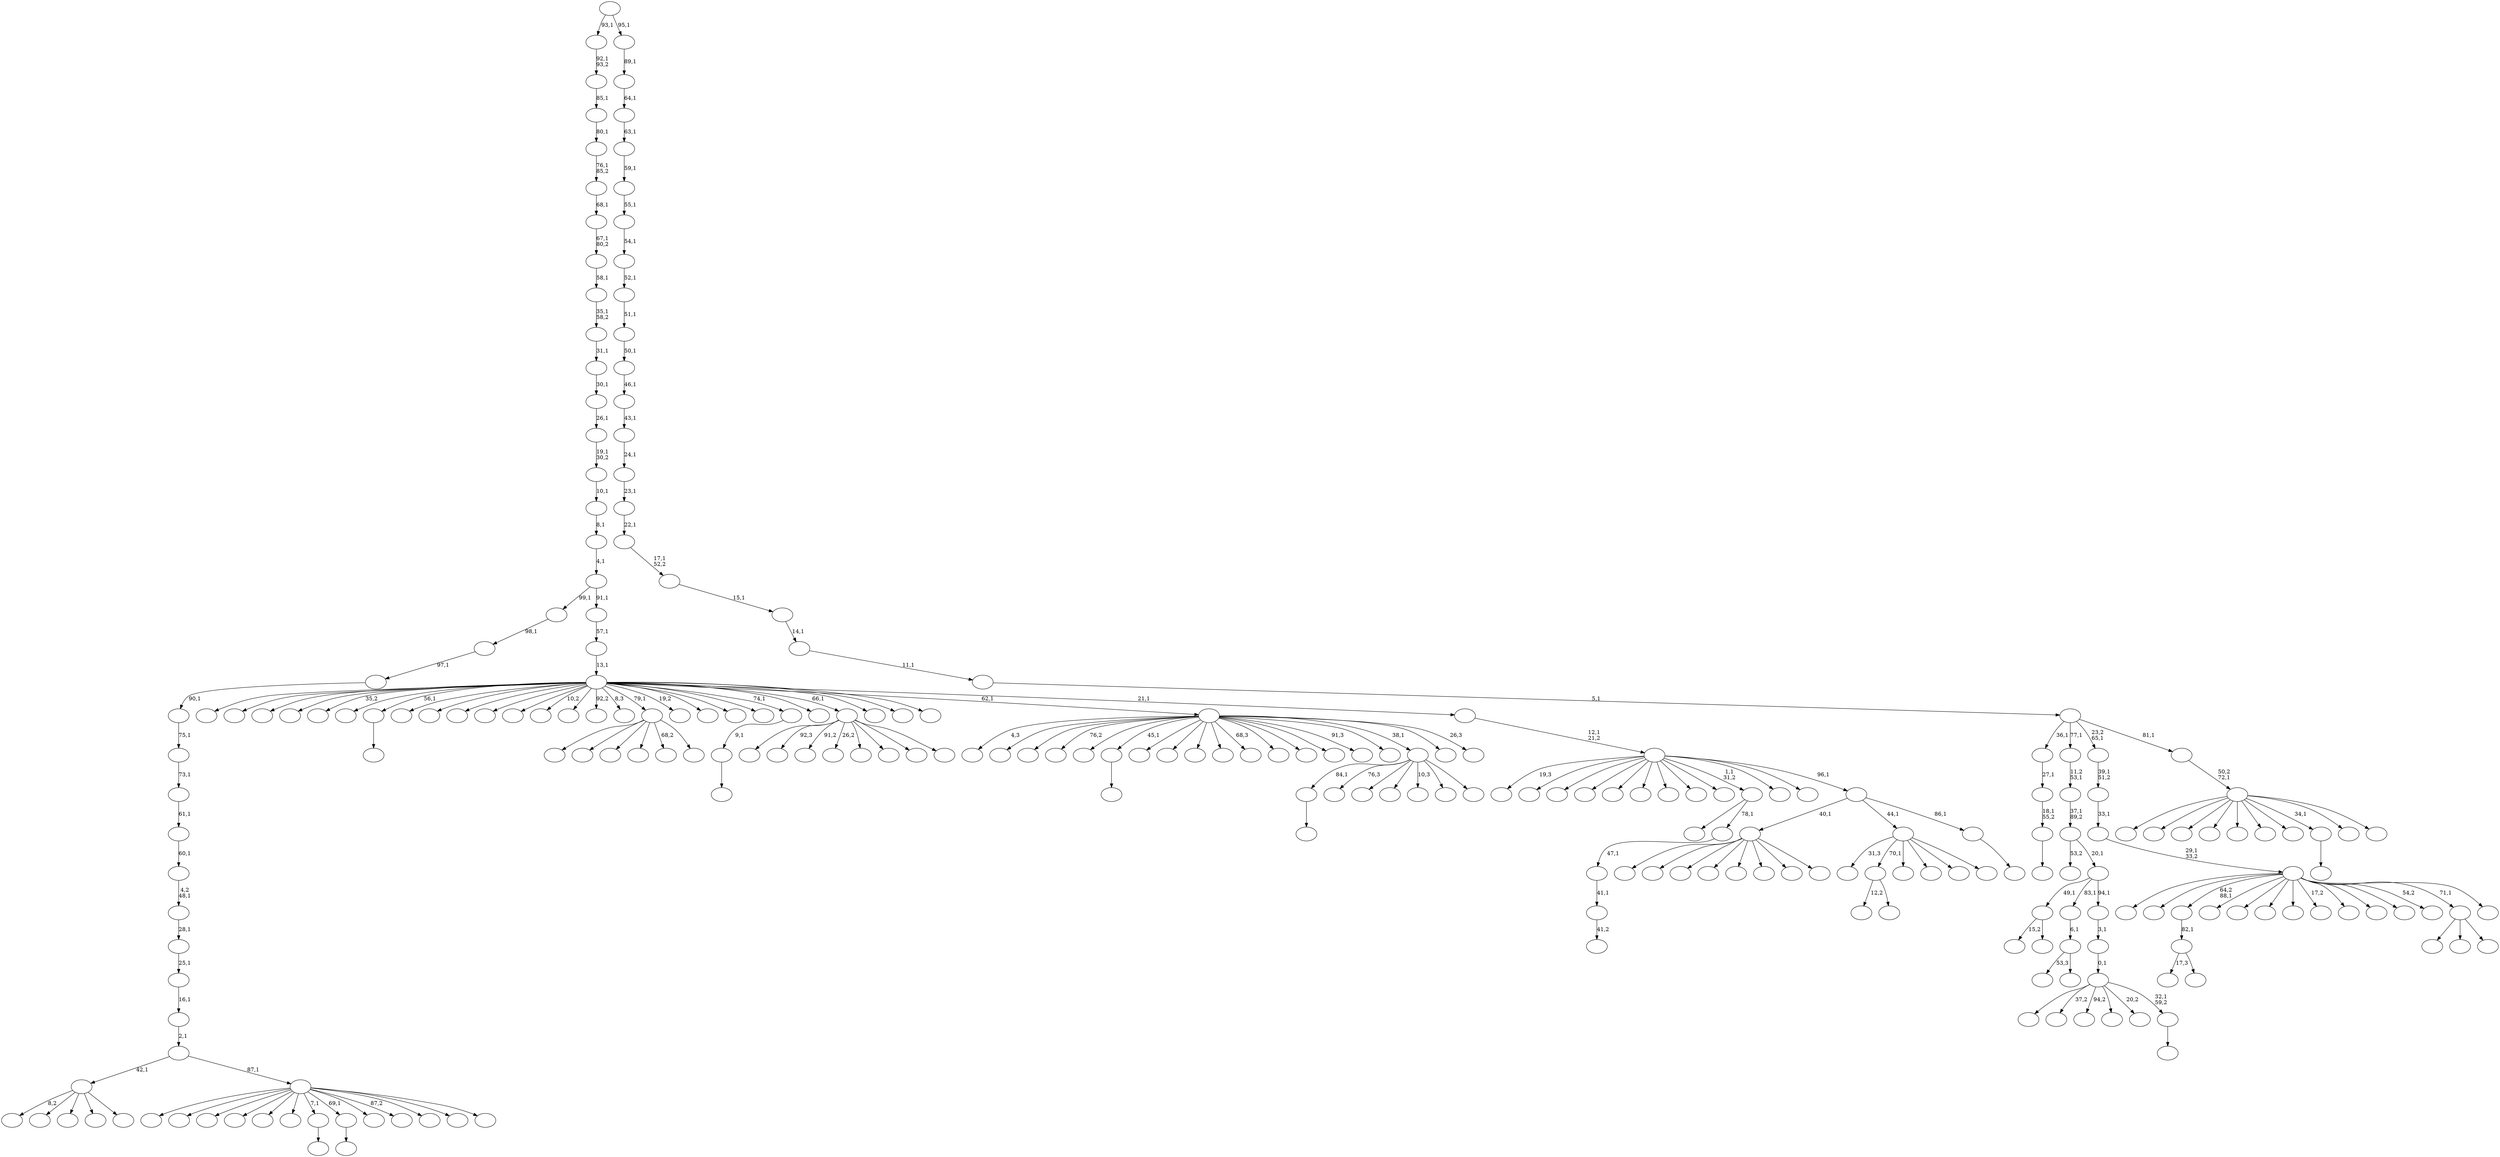 digraph T {
	250 [label=""]
	249 [label=""]
	248 [label=""]
	247 [label=""]
	246 [label=""]
	245 [label=""]
	244 [label=""]
	243 [label=""]
	242 [label=""]
	241 [label=""]
	240 [label=""]
	239 [label=""]
	238 [label=""]
	237 [label=""]
	236 [label=""]
	235 [label=""]
	234 [label=""]
	233 [label=""]
	232 [label=""]
	231 [label=""]
	230 [label=""]
	229 [label=""]
	228 [label=""]
	227 [label=""]
	226 [label=""]
	225 [label=""]
	224 [label=""]
	223 [label=""]
	222 [label=""]
	221 [label=""]
	220 [label=""]
	219 [label=""]
	218 [label=""]
	217 [label=""]
	216 [label=""]
	215 [label=""]
	214 [label=""]
	213 [label=""]
	212 [label=""]
	211 [label=""]
	210 [label=""]
	209 [label=""]
	208 [label=""]
	207 [label=""]
	206 [label=""]
	205 [label=""]
	204 [label=""]
	203 [label=""]
	202 [label=""]
	201 [label=""]
	200 [label=""]
	199 [label=""]
	198 [label=""]
	197 [label=""]
	196 [label=""]
	195 [label=""]
	194 [label=""]
	193 [label=""]
	192 [label=""]
	191 [label=""]
	190 [label=""]
	189 [label=""]
	188 [label=""]
	187 [label=""]
	186 [label=""]
	185 [label=""]
	184 [label=""]
	183 [label=""]
	182 [label=""]
	181 [label=""]
	180 [label=""]
	179 [label=""]
	178 [label=""]
	177 [label=""]
	176 [label=""]
	175 [label=""]
	174 [label=""]
	173 [label=""]
	172 [label=""]
	171 [label=""]
	170 [label=""]
	169 [label=""]
	168 [label=""]
	167 [label=""]
	166 [label=""]
	165 [label=""]
	164 [label=""]
	163 [label=""]
	162 [label=""]
	161 [label=""]
	160 [label=""]
	159 [label=""]
	158 [label=""]
	157 [label=""]
	156 [label=""]
	155 [label=""]
	154 [label=""]
	153 [label=""]
	152 [label=""]
	151 [label=""]
	150 [label=""]
	149 [label=""]
	148 [label=""]
	147 [label=""]
	146 [label=""]
	145 [label=""]
	144 [label=""]
	143 [label=""]
	142 [label=""]
	141 [label=""]
	140 [label=""]
	139 [label=""]
	138 [label=""]
	137 [label=""]
	136 [label=""]
	135 [label=""]
	134 [label=""]
	133 [label=""]
	132 [label=""]
	131 [label=""]
	130 [label=""]
	129 [label=""]
	128 [label=""]
	127 [label=""]
	126 [label=""]
	125 [label=""]
	124 [label=""]
	123 [label=""]
	122 [label=""]
	121 [label=""]
	120 [label=""]
	119 [label=""]
	118 [label=""]
	117 [label=""]
	116 [label=""]
	115 [label=""]
	114 [label=""]
	113 [label=""]
	112 [label=""]
	111 [label=""]
	110 [label=""]
	109 [label=""]
	108 [label=""]
	107 [label=""]
	106 [label=""]
	105 [label=""]
	104 [label=""]
	103 [label=""]
	102 [label=""]
	101 [label=""]
	100 [label=""]
	99 [label=""]
	98 [label=""]
	97 [label=""]
	96 [label=""]
	95 [label=""]
	94 [label=""]
	93 [label=""]
	92 [label=""]
	91 [label=""]
	90 [label=""]
	89 [label=""]
	88 [label=""]
	87 [label=""]
	86 [label=""]
	85 [label=""]
	84 [label=""]
	83 [label=""]
	82 [label=""]
	81 [label=""]
	80 [label=""]
	79 [label=""]
	78 [label=""]
	77 [label=""]
	76 [label=""]
	75 [label=""]
	74 [label=""]
	73 [label=""]
	72 [label=""]
	71 [label=""]
	70 [label=""]
	69 [label=""]
	68 [label=""]
	67 [label=""]
	66 [label=""]
	65 [label=""]
	64 [label=""]
	63 [label=""]
	62 [label=""]
	61 [label=""]
	60 [label=""]
	59 [label=""]
	58 [label=""]
	57 [label=""]
	56 [label=""]
	55 [label=""]
	54 [label=""]
	53 [label=""]
	52 [label=""]
	51 [label=""]
	50 [label=""]
	49 [label=""]
	48 [label=""]
	47 [label=""]
	46 [label=""]
	45 [label=""]
	44 [label=""]
	43 [label=""]
	42 [label=""]
	41 [label=""]
	40 [label=""]
	39 [label=""]
	38 [label=""]
	37 [label=""]
	36 [label=""]
	35 [label=""]
	34 [label=""]
	33 [label=""]
	32 [label=""]
	31 [label=""]
	30 [label=""]
	29 [label=""]
	28 [label=""]
	27 [label=""]
	26 [label=""]
	25 [label=""]
	24 [label=""]
	23 [label=""]
	22 [label=""]
	21 [label=""]
	20 [label=""]
	19 [label=""]
	18 [label=""]
	17 [label=""]
	16 [label=""]
	15 [label=""]
	14 [label=""]
	13 [label=""]
	12 [label=""]
	11 [label=""]
	10 [label=""]
	9 [label=""]
	8 [label=""]
	7 [label=""]
	6 [label=""]
	5 [label=""]
	4 [label=""]
	3 [label=""]
	2 [label=""]
	1 [label=""]
	0 [label=""]
	236 -> 237 [label=""]
	235 -> 236 [label="18,1\n55,2"]
	234 -> 235 [label="27,1"]
	232 -> 239 [label="17,3"]
	232 -> 233 [label=""]
	231 -> 232 [label="82,1"]
	229 -> 230 [label=""]
	203 -> 204 [label=""]
	199 -> 200 [label=""]
	174 -> 247 [label="8,2"]
	174 -> 226 [label=""]
	174 -> 223 [label=""]
	174 -> 188 [label=""]
	174 -> 175 [label=""]
	166 -> 240 [label="15,2"]
	166 -> 167 [label=""]
	156 -> 245 [label="53,3"]
	156 -> 157 [label=""]
	155 -> 156 [label="6,1"]
	151 -> 215 [label=""]
	151 -> 212 [label=""]
	151 -> 208 [label=""]
	151 -> 186 [label=""]
	151 -> 162 [label="68,2"]
	151 -> 152 [label=""]
	149 -> 150 [label=""]
	145 -> 146 [label=""]
	135 -> 207 [label="12,2"]
	135 -> 136 [label=""]
	117 -> 132 [label=""]
	117 -> 122 [label=""]
	117 -> 118 [label=""]
	115 -> 116 [label="41,2"]
	114 -> 115 [label="41,1"]
	113 -> 114 [label="47,1"]
	112 -> 198 [label=""]
	112 -> 113 [label="78,1"]
	109 -> 110 [label=""]
	108 -> 109 [label="9,1"]
	101 -> 228 [label=""]
	101 -> 173 [label=""]
	101 -> 170 [label=""]
	101 -> 168 [label=""]
	101 -> 164 [label=""]
	101 -> 148 [label=""]
	101 -> 126 [label=""]
	101 -> 102 [label=""]
	96 -> 206 [label=""]
	96 -> 147 [label="92,3"]
	96 -> 143 [label="91,2"]
	96 -> 140 [label="26,2"]
	96 -> 138 [label=""]
	96 -> 120 [label=""]
	96 -> 100 [label=""]
	96 -> 97 [label=""]
	93 -> 94 [label=""]
	86 -> 87 [label=""]
	85 -> 184 [label=""]
	85 -> 172 [label="37,2"]
	85 -> 165 [label="94,2"]
	85 -> 123 [label=""]
	85 -> 111 [label="20,2"]
	85 -> 86 [label="32,1\n59,2"]
	84 -> 85 [label="0,1"]
	83 -> 84 [label="3,1"]
	82 -> 166 [label="49,1"]
	82 -> 155 [label="83,1"]
	82 -> 83 [label="94,1"]
	81 -> 249 [label="53,2"]
	81 -> 82 [label="20,1"]
	80 -> 81 [label="37,1\n89,2"]
	79 -> 80 [label="11,2\n53,1"]
	74 -> 246 [label=""]
	74 -> 243 [label=""]
	74 -> 231 [label="64,2\n88,1"]
	74 -> 220 [label=""]
	74 -> 202 [label=""]
	74 -> 192 [label=""]
	74 -> 181 [label=""]
	74 -> 180 [label="17,2"]
	74 -> 159 [label=""]
	74 -> 139 [label=""]
	74 -> 130 [label=""]
	74 -> 125 [label="54,2"]
	74 -> 117 [label="71,1"]
	74 -> 75 [label=""]
	73 -> 74 [label="29,1\n33,2"]
	72 -> 73 [label="33,1"]
	71 -> 72 [label="39,1\n51,2"]
	69 -> 225 [label="31,3"]
	69 -> 135 [label="70,1"]
	69 -> 124 [label=""]
	69 -> 104 [label=""]
	69 -> 76 [label=""]
	69 -> 70 [label=""]
	67 -> 229 [label="84,1"]
	67 -> 219 [label="76,3"]
	67 -> 179 [label=""]
	67 -> 161 [label=""]
	67 -> 103 [label="10,3"]
	67 -> 95 [label=""]
	67 -> 68 [label=""]
	64 -> 248 [label=""]
	64 -> 211 [label=""]
	64 -> 197 [label=""]
	64 -> 190 [label=""]
	64 -> 182 [label=""]
	64 -> 169 [label=""]
	64 -> 149 [label="7,1"]
	64 -> 145 [label="69,1"]
	64 -> 137 [label=""]
	64 -> 105 [label="87,2"]
	64 -> 98 [label=""]
	64 -> 88 [label=""]
	64 -> 65 [label=""]
	63 -> 174 [label="42,1"]
	63 -> 64 [label="87,1"]
	62 -> 63 [label="2,1"]
	61 -> 62 [label="16,1"]
	60 -> 61 [label="25,1"]
	59 -> 60 [label="28,1"]
	58 -> 59 [label="4,2\n48,1"]
	57 -> 58 [label="60,1"]
	56 -> 57 [label="61,1"]
	55 -> 56 [label="73,1"]
	54 -> 55 [label="75,1"]
	53 -> 54 [label="90,1"]
	52 -> 53 [label="97,1"]
	51 -> 52 [label="98,1"]
	48 -> 250 [label="4,3"]
	48 -> 244 [label=""]
	48 -> 227 [label=""]
	48 -> 222 [label="76,2"]
	48 -> 221 [label=""]
	48 -> 199 [label="45,1"]
	48 -> 191 [label=""]
	48 -> 187 [label=""]
	48 -> 177 [label=""]
	48 -> 160 [label=""]
	48 -> 142 [label="68,3"]
	48 -> 131 [label=""]
	48 -> 121 [label=""]
	48 -> 106 [label=""]
	48 -> 91 [label="91,3"]
	48 -> 78 [label=""]
	48 -> 67 [label="38,1"]
	48 -> 50 [label=""]
	48 -> 49 [label="26,3"]
	46 -> 47 [label=""]
	45 -> 101 [label="40,1"]
	45 -> 69 [label="44,1"]
	45 -> 46 [label="86,1"]
	44 -> 241 [label="19,3"]
	44 -> 224 [label=""]
	44 -> 217 [label=""]
	44 -> 213 [label=""]
	44 -> 195 [label=""]
	44 -> 193 [label=""]
	44 -> 183 [label=""]
	44 -> 154 [label=""]
	44 -> 134 [label=""]
	44 -> 112 [label="1,1\n31,2"]
	44 -> 99 [label=""]
	44 -> 89 [label=""]
	44 -> 45 [label="96,1"]
	43 -> 44 [label="12,1\n21,2"]
	42 -> 218 [label=""]
	42 -> 216 [label=""]
	42 -> 214 [label=""]
	42 -> 210 [label=""]
	42 -> 209 [label="35,2"]
	42 -> 205 [label=""]
	42 -> 203 [label="56,1"]
	42 -> 196 [label=""]
	42 -> 194 [label=""]
	42 -> 189 [label=""]
	42 -> 178 [label=""]
	42 -> 176 [label=""]
	42 -> 171 [label="10,2"]
	42 -> 163 [label=""]
	42 -> 158 [label="92,2"]
	42 -> 153 [label="8,3"]
	42 -> 151 [label="79,1"]
	42 -> 133 [label="19,2"]
	42 -> 128 [label=""]
	42 -> 127 [label=""]
	42 -> 119 [label=""]
	42 -> 108 [label="74,1"]
	42 -> 107 [label=""]
	42 -> 96 [label="66,1"]
	42 -> 90 [label=""]
	42 -> 77 [label=""]
	42 -> 66 [label=""]
	42 -> 48 [label="62,1"]
	42 -> 43 [label="21,1"]
	41 -> 42 [label="13,1"]
	40 -> 41 [label="57,1"]
	39 -> 51 [label="99,1"]
	39 -> 40 [label="91,1"]
	38 -> 39 [label="4,1"]
	37 -> 38 [label="8,1"]
	36 -> 37 [label="10,1"]
	35 -> 36 [label="19,1\n30,2"]
	34 -> 35 [label="26,1"]
	33 -> 34 [label="30,1"]
	32 -> 33 [label="31,1"]
	31 -> 32 [label="35,1\n58,2"]
	30 -> 31 [label="58,1"]
	29 -> 30 [label="67,1\n80,2"]
	28 -> 29 [label="68,1"]
	27 -> 28 [label="76,1\n85,2"]
	26 -> 27 [label="80,1"]
	25 -> 26 [label="85,1"]
	24 -> 25 [label="92,1\n93,2"]
	22 -> 242 [label=""]
	22 -> 238 [label=""]
	22 -> 201 [label=""]
	22 -> 185 [label=""]
	22 -> 144 [label=""]
	22 -> 141 [label=""]
	22 -> 129 [label=""]
	22 -> 93 [label="34,1"]
	22 -> 92 [label=""]
	22 -> 23 [label=""]
	21 -> 22 [label="50,2\n72,1"]
	20 -> 234 [label="36,1"]
	20 -> 79 [label="77,1"]
	20 -> 71 [label="23,2\n65,1"]
	20 -> 21 [label="81,1"]
	19 -> 20 [label="5,1"]
	18 -> 19 [label="11,1"]
	17 -> 18 [label="14,1"]
	16 -> 17 [label="15,1"]
	15 -> 16 [label="17,1\n52,2"]
	14 -> 15 [label="22,1"]
	13 -> 14 [label="23,1"]
	12 -> 13 [label="24,1"]
	11 -> 12 [label="43,1"]
	10 -> 11 [label="46,1"]
	9 -> 10 [label="50,1"]
	8 -> 9 [label="51,1"]
	7 -> 8 [label="52,1"]
	6 -> 7 [label="54,1"]
	5 -> 6 [label="55,1"]
	4 -> 5 [label="59,1"]
	3 -> 4 [label="63,1"]
	2 -> 3 [label="64,1"]
	1 -> 2 [label="89,1"]
	0 -> 24 [label="93,1"]
	0 -> 1 [label="95,1"]
}
